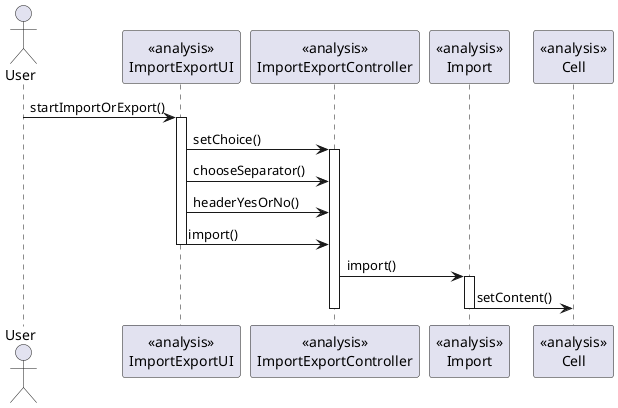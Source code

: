   @startuml doc-files/ipc04_01_analysis_Import.png
  actor User
  participant "<<analysis>>\nImportExportUI" as UI
  participant "<<analysis>>\nImportExportController" as ctrl
  participant "<<analysis>>\nImport" as import
  participant "<<analysis>>\nCell" as cell
  User -> UI : startImportOrExport()
  activate UI
  UI -> ctrl : setChoice()
  activate ctrl
  UI -> ctrl : chooseSeparator()
  UI -> ctrl : headerYesOrNo()
  UI -> ctrl : import()
  deactivate UI
  ctrl -> import : import()
  activate import
  import -> cell : setContent()
  deactivate import
  deactivate ctrl
  @enduml